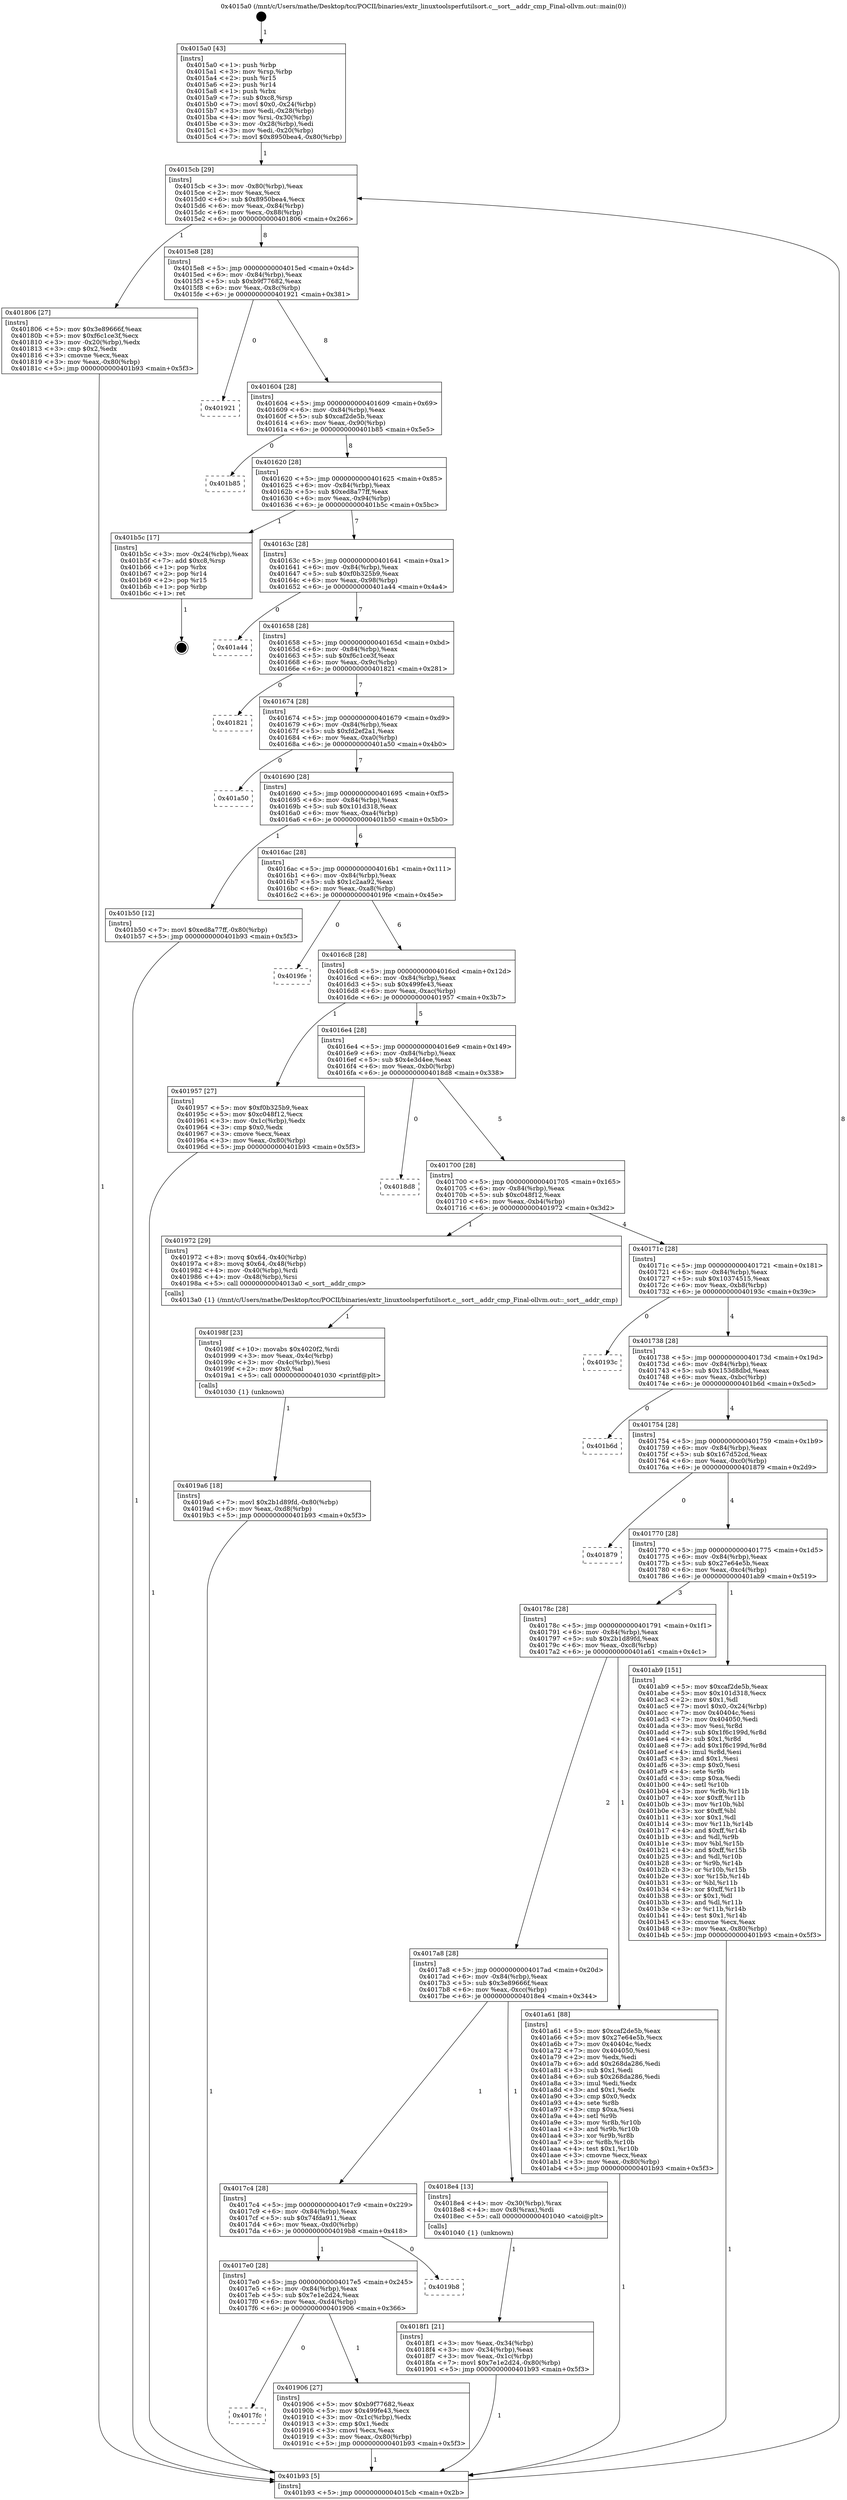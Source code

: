 digraph "0x4015a0" {
  label = "0x4015a0 (/mnt/c/Users/mathe/Desktop/tcc/POCII/binaries/extr_linuxtoolsperfutilsort.c__sort__addr_cmp_Final-ollvm.out::main(0))"
  labelloc = "t"
  node[shape=record]

  Entry [label="",width=0.3,height=0.3,shape=circle,fillcolor=black,style=filled]
  "0x4015cb" [label="{
     0x4015cb [29]\l
     | [instrs]\l
     &nbsp;&nbsp;0x4015cb \<+3\>: mov -0x80(%rbp),%eax\l
     &nbsp;&nbsp;0x4015ce \<+2\>: mov %eax,%ecx\l
     &nbsp;&nbsp;0x4015d0 \<+6\>: sub $0x8950bea4,%ecx\l
     &nbsp;&nbsp;0x4015d6 \<+6\>: mov %eax,-0x84(%rbp)\l
     &nbsp;&nbsp;0x4015dc \<+6\>: mov %ecx,-0x88(%rbp)\l
     &nbsp;&nbsp;0x4015e2 \<+6\>: je 0000000000401806 \<main+0x266\>\l
  }"]
  "0x401806" [label="{
     0x401806 [27]\l
     | [instrs]\l
     &nbsp;&nbsp;0x401806 \<+5\>: mov $0x3e89666f,%eax\l
     &nbsp;&nbsp;0x40180b \<+5\>: mov $0xf6c1ce3f,%ecx\l
     &nbsp;&nbsp;0x401810 \<+3\>: mov -0x20(%rbp),%edx\l
     &nbsp;&nbsp;0x401813 \<+3\>: cmp $0x2,%edx\l
     &nbsp;&nbsp;0x401816 \<+3\>: cmovne %ecx,%eax\l
     &nbsp;&nbsp;0x401819 \<+3\>: mov %eax,-0x80(%rbp)\l
     &nbsp;&nbsp;0x40181c \<+5\>: jmp 0000000000401b93 \<main+0x5f3\>\l
  }"]
  "0x4015e8" [label="{
     0x4015e8 [28]\l
     | [instrs]\l
     &nbsp;&nbsp;0x4015e8 \<+5\>: jmp 00000000004015ed \<main+0x4d\>\l
     &nbsp;&nbsp;0x4015ed \<+6\>: mov -0x84(%rbp),%eax\l
     &nbsp;&nbsp;0x4015f3 \<+5\>: sub $0xb9f77682,%eax\l
     &nbsp;&nbsp;0x4015f8 \<+6\>: mov %eax,-0x8c(%rbp)\l
     &nbsp;&nbsp;0x4015fe \<+6\>: je 0000000000401921 \<main+0x381\>\l
  }"]
  "0x401b93" [label="{
     0x401b93 [5]\l
     | [instrs]\l
     &nbsp;&nbsp;0x401b93 \<+5\>: jmp 00000000004015cb \<main+0x2b\>\l
  }"]
  "0x4015a0" [label="{
     0x4015a0 [43]\l
     | [instrs]\l
     &nbsp;&nbsp;0x4015a0 \<+1\>: push %rbp\l
     &nbsp;&nbsp;0x4015a1 \<+3\>: mov %rsp,%rbp\l
     &nbsp;&nbsp;0x4015a4 \<+2\>: push %r15\l
     &nbsp;&nbsp;0x4015a6 \<+2\>: push %r14\l
     &nbsp;&nbsp;0x4015a8 \<+1\>: push %rbx\l
     &nbsp;&nbsp;0x4015a9 \<+7\>: sub $0xc8,%rsp\l
     &nbsp;&nbsp;0x4015b0 \<+7\>: movl $0x0,-0x24(%rbp)\l
     &nbsp;&nbsp;0x4015b7 \<+3\>: mov %edi,-0x28(%rbp)\l
     &nbsp;&nbsp;0x4015ba \<+4\>: mov %rsi,-0x30(%rbp)\l
     &nbsp;&nbsp;0x4015be \<+3\>: mov -0x28(%rbp),%edi\l
     &nbsp;&nbsp;0x4015c1 \<+3\>: mov %edi,-0x20(%rbp)\l
     &nbsp;&nbsp;0x4015c4 \<+7\>: movl $0x8950bea4,-0x80(%rbp)\l
  }"]
  Exit [label="",width=0.3,height=0.3,shape=circle,fillcolor=black,style=filled,peripheries=2]
  "0x401921" [label="{
     0x401921\l
  }", style=dashed]
  "0x401604" [label="{
     0x401604 [28]\l
     | [instrs]\l
     &nbsp;&nbsp;0x401604 \<+5\>: jmp 0000000000401609 \<main+0x69\>\l
     &nbsp;&nbsp;0x401609 \<+6\>: mov -0x84(%rbp),%eax\l
     &nbsp;&nbsp;0x40160f \<+5\>: sub $0xcaf2de5b,%eax\l
     &nbsp;&nbsp;0x401614 \<+6\>: mov %eax,-0x90(%rbp)\l
     &nbsp;&nbsp;0x40161a \<+6\>: je 0000000000401b85 \<main+0x5e5\>\l
  }"]
  "0x4019a6" [label="{
     0x4019a6 [18]\l
     | [instrs]\l
     &nbsp;&nbsp;0x4019a6 \<+7\>: movl $0x2b1d89fd,-0x80(%rbp)\l
     &nbsp;&nbsp;0x4019ad \<+6\>: mov %eax,-0xd8(%rbp)\l
     &nbsp;&nbsp;0x4019b3 \<+5\>: jmp 0000000000401b93 \<main+0x5f3\>\l
  }"]
  "0x401b85" [label="{
     0x401b85\l
  }", style=dashed]
  "0x401620" [label="{
     0x401620 [28]\l
     | [instrs]\l
     &nbsp;&nbsp;0x401620 \<+5\>: jmp 0000000000401625 \<main+0x85\>\l
     &nbsp;&nbsp;0x401625 \<+6\>: mov -0x84(%rbp),%eax\l
     &nbsp;&nbsp;0x40162b \<+5\>: sub $0xed8a77ff,%eax\l
     &nbsp;&nbsp;0x401630 \<+6\>: mov %eax,-0x94(%rbp)\l
     &nbsp;&nbsp;0x401636 \<+6\>: je 0000000000401b5c \<main+0x5bc\>\l
  }"]
  "0x40198f" [label="{
     0x40198f [23]\l
     | [instrs]\l
     &nbsp;&nbsp;0x40198f \<+10\>: movabs $0x4020f2,%rdi\l
     &nbsp;&nbsp;0x401999 \<+3\>: mov %eax,-0x4c(%rbp)\l
     &nbsp;&nbsp;0x40199c \<+3\>: mov -0x4c(%rbp),%esi\l
     &nbsp;&nbsp;0x40199f \<+2\>: mov $0x0,%al\l
     &nbsp;&nbsp;0x4019a1 \<+5\>: call 0000000000401030 \<printf@plt\>\l
     | [calls]\l
     &nbsp;&nbsp;0x401030 \{1\} (unknown)\l
  }"]
  "0x401b5c" [label="{
     0x401b5c [17]\l
     | [instrs]\l
     &nbsp;&nbsp;0x401b5c \<+3\>: mov -0x24(%rbp),%eax\l
     &nbsp;&nbsp;0x401b5f \<+7\>: add $0xc8,%rsp\l
     &nbsp;&nbsp;0x401b66 \<+1\>: pop %rbx\l
     &nbsp;&nbsp;0x401b67 \<+2\>: pop %r14\l
     &nbsp;&nbsp;0x401b69 \<+2\>: pop %r15\l
     &nbsp;&nbsp;0x401b6b \<+1\>: pop %rbp\l
     &nbsp;&nbsp;0x401b6c \<+1\>: ret\l
  }"]
  "0x40163c" [label="{
     0x40163c [28]\l
     | [instrs]\l
     &nbsp;&nbsp;0x40163c \<+5\>: jmp 0000000000401641 \<main+0xa1\>\l
     &nbsp;&nbsp;0x401641 \<+6\>: mov -0x84(%rbp),%eax\l
     &nbsp;&nbsp;0x401647 \<+5\>: sub $0xf0b325b9,%eax\l
     &nbsp;&nbsp;0x40164c \<+6\>: mov %eax,-0x98(%rbp)\l
     &nbsp;&nbsp;0x401652 \<+6\>: je 0000000000401a44 \<main+0x4a4\>\l
  }"]
  "0x4017fc" [label="{
     0x4017fc\l
  }", style=dashed]
  "0x401a44" [label="{
     0x401a44\l
  }", style=dashed]
  "0x401658" [label="{
     0x401658 [28]\l
     | [instrs]\l
     &nbsp;&nbsp;0x401658 \<+5\>: jmp 000000000040165d \<main+0xbd\>\l
     &nbsp;&nbsp;0x40165d \<+6\>: mov -0x84(%rbp),%eax\l
     &nbsp;&nbsp;0x401663 \<+5\>: sub $0xf6c1ce3f,%eax\l
     &nbsp;&nbsp;0x401668 \<+6\>: mov %eax,-0x9c(%rbp)\l
     &nbsp;&nbsp;0x40166e \<+6\>: je 0000000000401821 \<main+0x281\>\l
  }"]
  "0x401906" [label="{
     0x401906 [27]\l
     | [instrs]\l
     &nbsp;&nbsp;0x401906 \<+5\>: mov $0xb9f77682,%eax\l
     &nbsp;&nbsp;0x40190b \<+5\>: mov $0x499fe43,%ecx\l
     &nbsp;&nbsp;0x401910 \<+3\>: mov -0x1c(%rbp),%edx\l
     &nbsp;&nbsp;0x401913 \<+3\>: cmp $0x1,%edx\l
     &nbsp;&nbsp;0x401916 \<+3\>: cmovl %ecx,%eax\l
     &nbsp;&nbsp;0x401919 \<+3\>: mov %eax,-0x80(%rbp)\l
     &nbsp;&nbsp;0x40191c \<+5\>: jmp 0000000000401b93 \<main+0x5f3\>\l
  }"]
  "0x401821" [label="{
     0x401821\l
  }", style=dashed]
  "0x401674" [label="{
     0x401674 [28]\l
     | [instrs]\l
     &nbsp;&nbsp;0x401674 \<+5\>: jmp 0000000000401679 \<main+0xd9\>\l
     &nbsp;&nbsp;0x401679 \<+6\>: mov -0x84(%rbp),%eax\l
     &nbsp;&nbsp;0x40167f \<+5\>: sub $0xfd2ef2a1,%eax\l
     &nbsp;&nbsp;0x401684 \<+6\>: mov %eax,-0xa0(%rbp)\l
     &nbsp;&nbsp;0x40168a \<+6\>: je 0000000000401a50 \<main+0x4b0\>\l
  }"]
  "0x4017e0" [label="{
     0x4017e0 [28]\l
     | [instrs]\l
     &nbsp;&nbsp;0x4017e0 \<+5\>: jmp 00000000004017e5 \<main+0x245\>\l
     &nbsp;&nbsp;0x4017e5 \<+6\>: mov -0x84(%rbp),%eax\l
     &nbsp;&nbsp;0x4017eb \<+5\>: sub $0x7e1e2d24,%eax\l
     &nbsp;&nbsp;0x4017f0 \<+6\>: mov %eax,-0xd4(%rbp)\l
     &nbsp;&nbsp;0x4017f6 \<+6\>: je 0000000000401906 \<main+0x366\>\l
  }"]
  "0x401a50" [label="{
     0x401a50\l
  }", style=dashed]
  "0x401690" [label="{
     0x401690 [28]\l
     | [instrs]\l
     &nbsp;&nbsp;0x401690 \<+5\>: jmp 0000000000401695 \<main+0xf5\>\l
     &nbsp;&nbsp;0x401695 \<+6\>: mov -0x84(%rbp),%eax\l
     &nbsp;&nbsp;0x40169b \<+5\>: sub $0x101d318,%eax\l
     &nbsp;&nbsp;0x4016a0 \<+6\>: mov %eax,-0xa4(%rbp)\l
     &nbsp;&nbsp;0x4016a6 \<+6\>: je 0000000000401b50 \<main+0x5b0\>\l
  }"]
  "0x4019b8" [label="{
     0x4019b8\l
  }", style=dashed]
  "0x401b50" [label="{
     0x401b50 [12]\l
     | [instrs]\l
     &nbsp;&nbsp;0x401b50 \<+7\>: movl $0xed8a77ff,-0x80(%rbp)\l
     &nbsp;&nbsp;0x401b57 \<+5\>: jmp 0000000000401b93 \<main+0x5f3\>\l
  }"]
  "0x4016ac" [label="{
     0x4016ac [28]\l
     | [instrs]\l
     &nbsp;&nbsp;0x4016ac \<+5\>: jmp 00000000004016b1 \<main+0x111\>\l
     &nbsp;&nbsp;0x4016b1 \<+6\>: mov -0x84(%rbp),%eax\l
     &nbsp;&nbsp;0x4016b7 \<+5\>: sub $0x1c2aa92,%eax\l
     &nbsp;&nbsp;0x4016bc \<+6\>: mov %eax,-0xa8(%rbp)\l
     &nbsp;&nbsp;0x4016c2 \<+6\>: je 00000000004019fe \<main+0x45e\>\l
  }"]
  "0x4018f1" [label="{
     0x4018f1 [21]\l
     | [instrs]\l
     &nbsp;&nbsp;0x4018f1 \<+3\>: mov %eax,-0x34(%rbp)\l
     &nbsp;&nbsp;0x4018f4 \<+3\>: mov -0x34(%rbp),%eax\l
     &nbsp;&nbsp;0x4018f7 \<+3\>: mov %eax,-0x1c(%rbp)\l
     &nbsp;&nbsp;0x4018fa \<+7\>: movl $0x7e1e2d24,-0x80(%rbp)\l
     &nbsp;&nbsp;0x401901 \<+5\>: jmp 0000000000401b93 \<main+0x5f3\>\l
  }"]
  "0x4019fe" [label="{
     0x4019fe\l
  }", style=dashed]
  "0x4016c8" [label="{
     0x4016c8 [28]\l
     | [instrs]\l
     &nbsp;&nbsp;0x4016c8 \<+5\>: jmp 00000000004016cd \<main+0x12d\>\l
     &nbsp;&nbsp;0x4016cd \<+6\>: mov -0x84(%rbp),%eax\l
     &nbsp;&nbsp;0x4016d3 \<+5\>: sub $0x499fe43,%eax\l
     &nbsp;&nbsp;0x4016d8 \<+6\>: mov %eax,-0xac(%rbp)\l
     &nbsp;&nbsp;0x4016de \<+6\>: je 0000000000401957 \<main+0x3b7\>\l
  }"]
  "0x4017c4" [label="{
     0x4017c4 [28]\l
     | [instrs]\l
     &nbsp;&nbsp;0x4017c4 \<+5\>: jmp 00000000004017c9 \<main+0x229\>\l
     &nbsp;&nbsp;0x4017c9 \<+6\>: mov -0x84(%rbp),%eax\l
     &nbsp;&nbsp;0x4017cf \<+5\>: sub $0x74fda911,%eax\l
     &nbsp;&nbsp;0x4017d4 \<+6\>: mov %eax,-0xd0(%rbp)\l
     &nbsp;&nbsp;0x4017da \<+6\>: je 00000000004019b8 \<main+0x418\>\l
  }"]
  "0x401957" [label="{
     0x401957 [27]\l
     | [instrs]\l
     &nbsp;&nbsp;0x401957 \<+5\>: mov $0xf0b325b9,%eax\l
     &nbsp;&nbsp;0x40195c \<+5\>: mov $0xc048f12,%ecx\l
     &nbsp;&nbsp;0x401961 \<+3\>: mov -0x1c(%rbp),%edx\l
     &nbsp;&nbsp;0x401964 \<+3\>: cmp $0x0,%edx\l
     &nbsp;&nbsp;0x401967 \<+3\>: cmove %ecx,%eax\l
     &nbsp;&nbsp;0x40196a \<+3\>: mov %eax,-0x80(%rbp)\l
     &nbsp;&nbsp;0x40196d \<+5\>: jmp 0000000000401b93 \<main+0x5f3\>\l
  }"]
  "0x4016e4" [label="{
     0x4016e4 [28]\l
     | [instrs]\l
     &nbsp;&nbsp;0x4016e4 \<+5\>: jmp 00000000004016e9 \<main+0x149\>\l
     &nbsp;&nbsp;0x4016e9 \<+6\>: mov -0x84(%rbp),%eax\l
     &nbsp;&nbsp;0x4016ef \<+5\>: sub $0x4e3d4ee,%eax\l
     &nbsp;&nbsp;0x4016f4 \<+6\>: mov %eax,-0xb0(%rbp)\l
     &nbsp;&nbsp;0x4016fa \<+6\>: je 00000000004018d8 \<main+0x338\>\l
  }"]
  "0x4018e4" [label="{
     0x4018e4 [13]\l
     | [instrs]\l
     &nbsp;&nbsp;0x4018e4 \<+4\>: mov -0x30(%rbp),%rax\l
     &nbsp;&nbsp;0x4018e8 \<+4\>: mov 0x8(%rax),%rdi\l
     &nbsp;&nbsp;0x4018ec \<+5\>: call 0000000000401040 \<atoi@plt\>\l
     | [calls]\l
     &nbsp;&nbsp;0x401040 \{1\} (unknown)\l
  }"]
  "0x4018d8" [label="{
     0x4018d8\l
  }", style=dashed]
  "0x401700" [label="{
     0x401700 [28]\l
     | [instrs]\l
     &nbsp;&nbsp;0x401700 \<+5\>: jmp 0000000000401705 \<main+0x165\>\l
     &nbsp;&nbsp;0x401705 \<+6\>: mov -0x84(%rbp),%eax\l
     &nbsp;&nbsp;0x40170b \<+5\>: sub $0xc048f12,%eax\l
     &nbsp;&nbsp;0x401710 \<+6\>: mov %eax,-0xb4(%rbp)\l
     &nbsp;&nbsp;0x401716 \<+6\>: je 0000000000401972 \<main+0x3d2\>\l
  }"]
  "0x4017a8" [label="{
     0x4017a8 [28]\l
     | [instrs]\l
     &nbsp;&nbsp;0x4017a8 \<+5\>: jmp 00000000004017ad \<main+0x20d\>\l
     &nbsp;&nbsp;0x4017ad \<+6\>: mov -0x84(%rbp),%eax\l
     &nbsp;&nbsp;0x4017b3 \<+5\>: sub $0x3e89666f,%eax\l
     &nbsp;&nbsp;0x4017b8 \<+6\>: mov %eax,-0xcc(%rbp)\l
     &nbsp;&nbsp;0x4017be \<+6\>: je 00000000004018e4 \<main+0x344\>\l
  }"]
  "0x401972" [label="{
     0x401972 [29]\l
     | [instrs]\l
     &nbsp;&nbsp;0x401972 \<+8\>: movq $0x64,-0x40(%rbp)\l
     &nbsp;&nbsp;0x40197a \<+8\>: movq $0x64,-0x48(%rbp)\l
     &nbsp;&nbsp;0x401982 \<+4\>: mov -0x40(%rbp),%rdi\l
     &nbsp;&nbsp;0x401986 \<+4\>: mov -0x48(%rbp),%rsi\l
     &nbsp;&nbsp;0x40198a \<+5\>: call 00000000004013a0 \<_sort__addr_cmp\>\l
     | [calls]\l
     &nbsp;&nbsp;0x4013a0 \{1\} (/mnt/c/Users/mathe/Desktop/tcc/POCII/binaries/extr_linuxtoolsperfutilsort.c__sort__addr_cmp_Final-ollvm.out::_sort__addr_cmp)\l
  }"]
  "0x40171c" [label="{
     0x40171c [28]\l
     | [instrs]\l
     &nbsp;&nbsp;0x40171c \<+5\>: jmp 0000000000401721 \<main+0x181\>\l
     &nbsp;&nbsp;0x401721 \<+6\>: mov -0x84(%rbp),%eax\l
     &nbsp;&nbsp;0x401727 \<+5\>: sub $0x10374515,%eax\l
     &nbsp;&nbsp;0x40172c \<+6\>: mov %eax,-0xb8(%rbp)\l
     &nbsp;&nbsp;0x401732 \<+6\>: je 000000000040193c \<main+0x39c\>\l
  }"]
  "0x401a61" [label="{
     0x401a61 [88]\l
     | [instrs]\l
     &nbsp;&nbsp;0x401a61 \<+5\>: mov $0xcaf2de5b,%eax\l
     &nbsp;&nbsp;0x401a66 \<+5\>: mov $0x27e64e5b,%ecx\l
     &nbsp;&nbsp;0x401a6b \<+7\>: mov 0x40404c,%edx\l
     &nbsp;&nbsp;0x401a72 \<+7\>: mov 0x404050,%esi\l
     &nbsp;&nbsp;0x401a79 \<+2\>: mov %edx,%edi\l
     &nbsp;&nbsp;0x401a7b \<+6\>: add $0x268da286,%edi\l
     &nbsp;&nbsp;0x401a81 \<+3\>: sub $0x1,%edi\l
     &nbsp;&nbsp;0x401a84 \<+6\>: sub $0x268da286,%edi\l
     &nbsp;&nbsp;0x401a8a \<+3\>: imul %edi,%edx\l
     &nbsp;&nbsp;0x401a8d \<+3\>: and $0x1,%edx\l
     &nbsp;&nbsp;0x401a90 \<+3\>: cmp $0x0,%edx\l
     &nbsp;&nbsp;0x401a93 \<+4\>: sete %r8b\l
     &nbsp;&nbsp;0x401a97 \<+3\>: cmp $0xa,%esi\l
     &nbsp;&nbsp;0x401a9a \<+4\>: setl %r9b\l
     &nbsp;&nbsp;0x401a9e \<+3\>: mov %r8b,%r10b\l
     &nbsp;&nbsp;0x401aa1 \<+3\>: and %r9b,%r10b\l
     &nbsp;&nbsp;0x401aa4 \<+3\>: xor %r9b,%r8b\l
     &nbsp;&nbsp;0x401aa7 \<+3\>: or %r8b,%r10b\l
     &nbsp;&nbsp;0x401aaa \<+4\>: test $0x1,%r10b\l
     &nbsp;&nbsp;0x401aae \<+3\>: cmovne %ecx,%eax\l
     &nbsp;&nbsp;0x401ab1 \<+3\>: mov %eax,-0x80(%rbp)\l
     &nbsp;&nbsp;0x401ab4 \<+5\>: jmp 0000000000401b93 \<main+0x5f3\>\l
  }"]
  "0x40193c" [label="{
     0x40193c\l
  }", style=dashed]
  "0x401738" [label="{
     0x401738 [28]\l
     | [instrs]\l
     &nbsp;&nbsp;0x401738 \<+5\>: jmp 000000000040173d \<main+0x19d\>\l
     &nbsp;&nbsp;0x40173d \<+6\>: mov -0x84(%rbp),%eax\l
     &nbsp;&nbsp;0x401743 \<+5\>: sub $0x153d8dbd,%eax\l
     &nbsp;&nbsp;0x401748 \<+6\>: mov %eax,-0xbc(%rbp)\l
     &nbsp;&nbsp;0x40174e \<+6\>: je 0000000000401b6d \<main+0x5cd\>\l
  }"]
  "0x40178c" [label="{
     0x40178c [28]\l
     | [instrs]\l
     &nbsp;&nbsp;0x40178c \<+5\>: jmp 0000000000401791 \<main+0x1f1\>\l
     &nbsp;&nbsp;0x401791 \<+6\>: mov -0x84(%rbp),%eax\l
     &nbsp;&nbsp;0x401797 \<+5\>: sub $0x2b1d89fd,%eax\l
     &nbsp;&nbsp;0x40179c \<+6\>: mov %eax,-0xc8(%rbp)\l
     &nbsp;&nbsp;0x4017a2 \<+6\>: je 0000000000401a61 \<main+0x4c1\>\l
  }"]
  "0x401b6d" [label="{
     0x401b6d\l
  }", style=dashed]
  "0x401754" [label="{
     0x401754 [28]\l
     | [instrs]\l
     &nbsp;&nbsp;0x401754 \<+5\>: jmp 0000000000401759 \<main+0x1b9\>\l
     &nbsp;&nbsp;0x401759 \<+6\>: mov -0x84(%rbp),%eax\l
     &nbsp;&nbsp;0x40175f \<+5\>: sub $0x167d52cd,%eax\l
     &nbsp;&nbsp;0x401764 \<+6\>: mov %eax,-0xc0(%rbp)\l
     &nbsp;&nbsp;0x40176a \<+6\>: je 0000000000401879 \<main+0x2d9\>\l
  }"]
  "0x401ab9" [label="{
     0x401ab9 [151]\l
     | [instrs]\l
     &nbsp;&nbsp;0x401ab9 \<+5\>: mov $0xcaf2de5b,%eax\l
     &nbsp;&nbsp;0x401abe \<+5\>: mov $0x101d318,%ecx\l
     &nbsp;&nbsp;0x401ac3 \<+2\>: mov $0x1,%dl\l
     &nbsp;&nbsp;0x401ac5 \<+7\>: movl $0x0,-0x24(%rbp)\l
     &nbsp;&nbsp;0x401acc \<+7\>: mov 0x40404c,%esi\l
     &nbsp;&nbsp;0x401ad3 \<+7\>: mov 0x404050,%edi\l
     &nbsp;&nbsp;0x401ada \<+3\>: mov %esi,%r8d\l
     &nbsp;&nbsp;0x401add \<+7\>: sub $0x1f6c199d,%r8d\l
     &nbsp;&nbsp;0x401ae4 \<+4\>: sub $0x1,%r8d\l
     &nbsp;&nbsp;0x401ae8 \<+7\>: add $0x1f6c199d,%r8d\l
     &nbsp;&nbsp;0x401aef \<+4\>: imul %r8d,%esi\l
     &nbsp;&nbsp;0x401af3 \<+3\>: and $0x1,%esi\l
     &nbsp;&nbsp;0x401af6 \<+3\>: cmp $0x0,%esi\l
     &nbsp;&nbsp;0x401af9 \<+4\>: sete %r9b\l
     &nbsp;&nbsp;0x401afd \<+3\>: cmp $0xa,%edi\l
     &nbsp;&nbsp;0x401b00 \<+4\>: setl %r10b\l
     &nbsp;&nbsp;0x401b04 \<+3\>: mov %r9b,%r11b\l
     &nbsp;&nbsp;0x401b07 \<+4\>: xor $0xff,%r11b\l
     &nbsp;&nbsp;0x401b0b \<+3\>: mov %r10b,%bl\l
     &nbsp;&nbsp;0x401b0e \<+3\>: xor $0xff,%bl\l
     &nbsp;&nbsp;0x401b11 \<+3\>: xor $0x1,%dl\l
     &nbsp;&nbsp;0x401b14 \<+3\>: mov %r11b,%r14b\l
     &nbsp;&nbsp;0x401b17 \<+4\>: and $0xff,%r14b\l
     &nbsp;&nbsp;0x401b1b \<+3\>: and %dl,%r9b\l
     &nbsp;&nbsp;0x401b1e \<+3\>: mov %bl,%r15b\l
     &nbsp;&nbsp;0x401b21 \<+4\>: and $0xff,%r15b\l
     &nbsp;&nbsp;0x401b25 \<+3\>: and %dl,%r10b\l
     &nbsp;&nbsp;0x401b28 \<+3\>: or %r9b,%r14b\l
     &nbsp;&nbsp;0x401b2b \<+3\>: or %r10b,%r15b\l
     &nbsp;&nbsp;0x401b2e \<+3\>: xor %r15b,%r14b\l
     &nbsp;&nbsp;0x401b31 \<+3\>: or %bl,%r11b\l
     &nbsp;&nbsp;0x401b34 \<+4\>: xor $0xff,%r11b\l
     &nbsp;&nbsp;0x401b38 \<+3\>: or $0x1,%dl\l
     &nbsp;&nbsp;0x401b3b \<+3\>: and %dl,%r11b\l
     &nbsp;&nbsp;0x401b3e \<+3\>: or %r11b,%r14b\l
     &nbsp;&nbsp;0x401b41 \<+4\>: test $0x1,%r14b\l
     &nbsp;&nbsp;0x401b45 \<+3\>: cmovne %ecx,%eax\l
     &nbsp;&nbsp;0x401b48 \<+3\>: mov %eax,-0x80(%rbp)\l
     &nbsp;&nbsp;0x401b4b \<+5\>: jmp 0000000000401b93 \<main+0x5f3\>\l
  }"]
  "0x401879" [label="{
     0x401879\l
  }", style=dashed]
  "0x401770" [label="{
     0x401770 [28]\l
     | [instrs]\l
     &nbsp;&nbsp;0x401770 \<+5\>: jmp 0000000000401775 \<main+0x1d5\>\l
     &nbsp;&nbsp;0x401775 \<+6\>: mov -0x84(%rbp),%eax\l
     &nbsp;&nbsp;0x40177b \<+5\>: sub $0x27e64e5b,%eax\l
     &nbsp;&nbsp;0x401780 \<+6\>: mov %eax,-0xc4(%rbp)\l
     &nbsp;&nbsp;0x401786 \<+6\>: je 0000000000401ab9 \<main+0x519\>\l
  }"]
  Entry -> "0x4015a0" [label=" 1"]
  "0x4015cb" -> "0x401806" [label=" 1"]
  "0x4015cb" -> "0x4015e8" [label=" 8"]
  "0x401806" -> "0x401b93" [label=" 1"]
  "0x4015a0" -> "0x4015cb" [label=" 1"]
  "0x401b93" -> "0x4015cb" [label=" 8"]
  "0x401b5c" -> Exit [label=" 1"]
  "0x4015e8" -> "0x401921" [label=" 0"]
  "0x4015e8" -> "0x401604" [label=" 8"]
  "0x401b50" -> "0x401b93" [label=" 1"]
  "0x401604" -> "0x401b85" [label=" 0"]
  "0x401604" -> "0x401620" [label=" 8"]
  "0x401ab9" -> "0x401b93" [label=" 1"]
  "0x401620" -> "0x401b5c" [label=" 1"]
  "0x401620" -> "0x40163c" [label=" 7"]
  "0x401a61" -> "0x401b93" [label=" 1"]
  "0x40163c" -> "0x401a44" [label=" 0"]
  "0x40163c" -> "0x401658" [label=" 7"]
  "0x4019a6" -> "0x401b93" [label=" 1"]
  "0x401658" -> "0x401821" [label=" 0"]
  "0x401658" -> "0x401674" [label=" 7"]
  "0x40198f" -> "0x4019a6" [label=" 1"]
  "0x401674" -> "0x401a50" [label=" 0"]
  "0x401674" -> "0x401690" [label=" 7"]
  "0x401957" -> "0x401b93" [label=" 1"]
  "0x401690" -> "0x401b50" [label=" 1"]
  "0x401690" -> "0x4016ac" [label=" 6"]
  "0x401906" -> "0x401b93" [label=" 1"]
  "0x4016ac" -> "0x4019fe" [label=" 0"]
  "0x4016ac" -> "0x4016c8" [label=" 6"]
  "0x4017e0" -> "0x401906" [label=" 1"]
  "0x4016c8" -> "0x401957" [label=" 1"]
  "0x4016c8" -> "0x4016e4" [label=" 5"]
  "0x401972" -> "0x40198f" [label=" 1"]
  "0x4016e4" -> "0x4018d8" [label=" 0"]
  "0x4016e4" -> "0x401700" [label=" 5"]
  "0x4017c4" -> "0x4017e0" [label=" 1"]
  "0x401700" -> "0x401972" [label=" 1"]
  "0x401700" -> "0x40171c" [label=" 4"]
  "0x4017e0" -> "0x4017fc" [label=" 0"]
  "0x40171c" -> "0x40193c" [label=" 0"]
  "0x40171c" -> "0x401738" [label=" 4"]
  "0x4018f1" -> "0x401b93" [label=" 1"]
  "0x401738" -> "0x401b6d" [label=" 0"]
  "0x401738" -> "0x401754" [label=" 4"]
  "0x4017a8" -> "0x4017c4" [label=" 1"]
  "0x401754" -> "0x401879" [label=" 0"]
  "0x401754" -> "0x401770" [label=" 4"]
  "0x4017a8" -> "0x4018e4" [label=" 1"]
  "0x401770" -> "0x401ab9" [label=" 1"]
  "0x401770" -> "0x40178c" [label=" 3"]
  "0x4018e4" -> "0x4018f1" [label=" 1"]
  "0x40178c" -> "0x401a61" [label=" 1"]
  "0x40178c" -> "0x4017a8" [label=" 2"]
  "0x4017c4" -> "0x4019b8" [label=" 0"]
}
